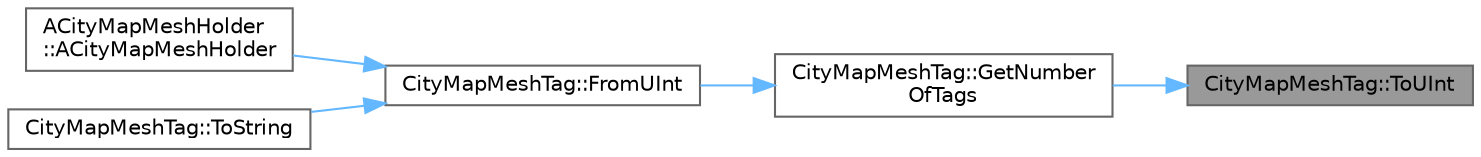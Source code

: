 digraph "CityMapMeshTag::ToUInt"
{
 // INTERACTIVE_SVG=YES
 // LATEX_PDF_SIZE
  bgcolor="transparent";
  edge [fontname=Helvetica,fontsize=10,labelfontname=Helvetica,labelfontsize=10];
  node [fontname=Helvetica,fontsize=10,shape=box,height=0.2,width=0.4];
  rankdir="RL";
  Node1 [id="Node000001",label="CityMapMeshTag::ToUInt",height=0.2,width=0.4,color="gray40", fillcolor="grey60", style="filled", fontcolor="black",tooltip="Convert Tag to an unsigned integer type."];
  Node1 -> Node2 [id="edge1_Node000001_Node000002",dir="back",color="steelblue1",style="solid",tooltip=" "];
  Node2 [id="Node000002",label="CityMapMeshTag::GetNumber\lOfTags",height=0.2,width=0.4,color="grey40", fillcolor="white", style="filled",URL="$d6/d33/classCityMapMeshTag.html#a7466d877b3c82a695c664c0634f8bdeb",tooltip="Return the number of tags."];
  Node2 -> Node3 [id="edge2_Node000002_Node000003",dir="back",color="steelblue1",style="solid",tooltip=" "];
  Node3 [id="Node000003",label="CityMapMeshTag::FromUInt",height=0.2,width=0.4,color="grey40", fillcolor="white", style="filled",URL="$d6/d33/classCityMapMeshTag.html#a6ed367e2730d152438d38ef15fe1fb5c",tooltip="Convert an unsigned integer to a ECityMapMeshTag."];
  Node3 -> Node4 [id="edge3_Node000003_Node000004",dir="back",color="steelblue1",style="solid",tooltip=" "];
  Node4 [id="Node000004",label="ACityMapMeshHolder\l::ACityMapMeshHolder",height=0.2,width=0.4,color="grey40", fillcolor="white", style="filled",URL="$da/d1a/classACityMapMeshHolder.html#af027efb9d4245af7bb251ba552c173a5",tooltip="Initializes the mesh holders."];
  Node3 -> Node5 [id="edge4_Node000003_Node000005",dir="back",color="steelblue1",style="solid",tooltip=" "];
  Node5 [id="Node000005",label="CityMapMeshTag::ToString",height=0.2,width=0.4,color="grey40", fillcolor="white", style="filled",URL="$d6/d33/classCityMapMeshTag.html#a2f3baa88c51abcb4f3801555d8e8bc5e",tooltip="Convert Value to ECityMapMeshTag and get its name as FString."];
}
